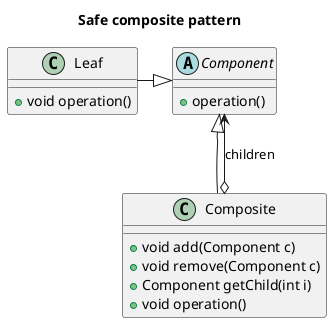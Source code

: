 @startuml
title
Safe composite pattern
end title

abstract class Component {
+operation()
}

class Composite {
+void add(Component c)
+void remove(Component c)
+Component getChild(int i)
+void operation()
}

class Leaf {
+void operation()
}

Component <|-left- Leaf
Component <|-- Composite
Component <--o Composite : children
@enduml